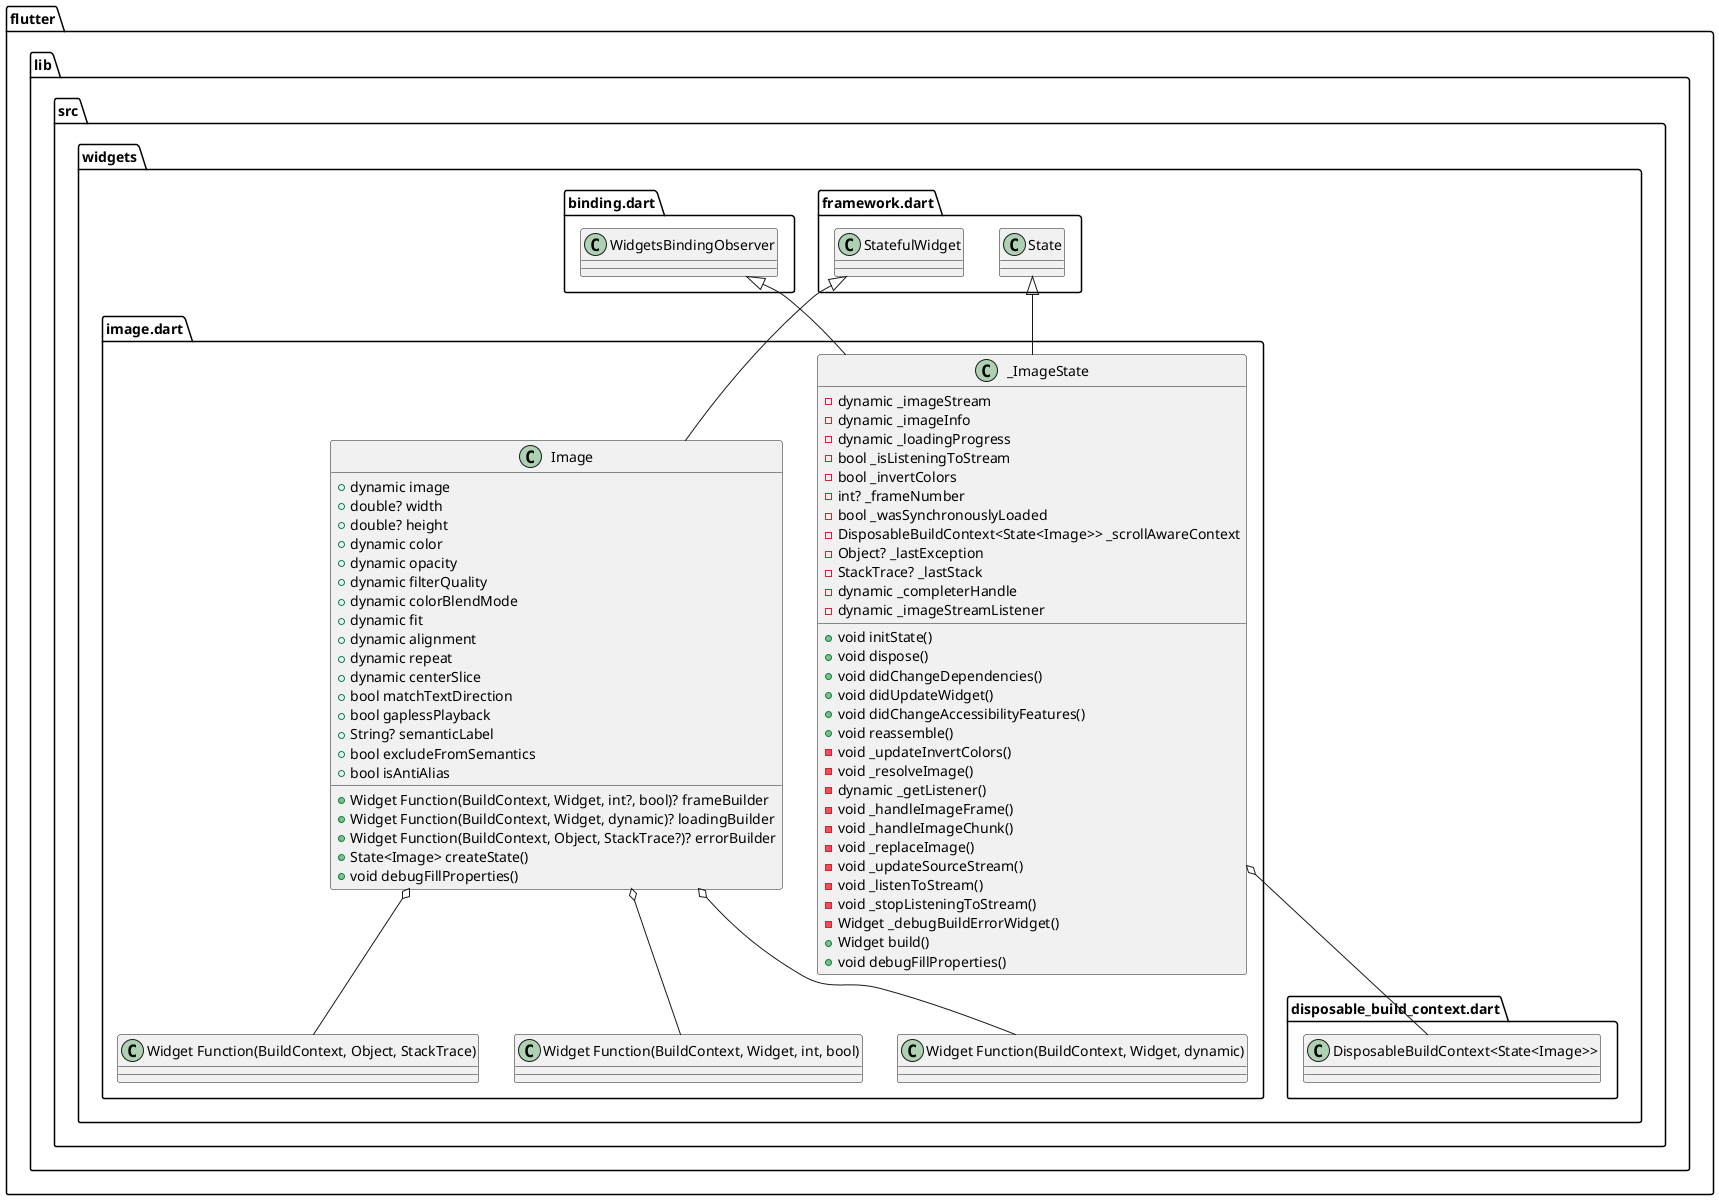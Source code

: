 @startuml
set namespaceSeparator ::

class "flutter::lib::src::widgets::image.dart::Image" {
  +dynamic image
  +Widget Function(BuildContext, Widget, int?, bool)? frameBuilder
  +Widget Function(BuildContext, Widget, dynamic)? loadingBuilder
  +Widget Function(BuildContext, Object, StackTrace?)? errorBuilder
  +double? width
  +double? height
  +dynamic color
  +dynamic opacity
  +dynamic filterQuality
  +dynamic colorBlendMode
  +dynamic fit
  +dynamic alignment
  +dynamic repeat
  +dynamic centerSlice
  +bool matchTextDirection
  +bool gaplessPlayback
  +String? semanticLabel
  +bool excludeFromSemantics
  +bool isAntiAlias
  +State<Image> createState()
  +void debugFillProperties()
}

"flutter::lib::src::widgets::image.dart::Image" o-- "flutter::lib::src::widgets::image.dart::Widget Function(BuildContext, Widget, int, bool)"
"flutter::lib::src::widgets::image.dart::Image" o-- "flutter::lib::src::widgets::image.dart::Widget Function(BuildContext, Widget, dynamic)"
"flutter::lib::src::widgets::image.dart::Image" o-- "flutter::lib::src::widgets::image.dart::Widget Function(BuildContext, Object, StackTrace)"
"flutter::lib::src::widgets::framework.dart::StatefulWidget" <|-- "flutter::lib::src::widgets::image.dart::Image"

class "flutter::lib::src::widgets::image.dart::_ImageState" {
  -dynamic _imageStream
  -dynamic _imageInfo
  -dynamic _loadingProgress
  -bool _isListeningToStream
  -bool _invertColors
  -int? _frameNumber
  -bool _wasSynchronouslyLoaded
  -DisposableBuildContext<State<Image>> _scrollAwareContext
  -Object? _lastException
  -StackTrace? _lastStack
  -dynamic _completerHandle
  -dynamic _imageStreamListener
  +void initState()
  +void dispose()
  +void didChangeDependencies()
  +void didUpdateWidget()
  +void didChangeAccessibilityFeatures()
  +void reassemble()
  -void _updateInvertColors()
  -void _resolveImage()
  -dynamic _getListener()
  -void _handleImageFrame()
  -void _handleImageChunk()
  -void _replaceImage()
  -void _updateSourceStream()
  -void _listenToStream()
  -void _stopListeningToStream()
  -Widget _debugBuildErrorWidget()
  +Widget build()
  +void debugFillProperties()
}

"flutter::lib::src::widgets::image.dart::_ImageState" o-- "flutter::lib::src::widgets::disposable_build_context.dart::DisposableBuildContext<State<Image>>"
"flutter::lib::src::widgets::framework.dart::State" <|-- "flutter::lib::src::widgets::image.dart::_ImageState"
"flutter::lib::src::widgets::binding.dart::WidgetsBindingObserver" <|-- "flutter::lib::src::widgets::image.dart::_ImageState"


@enduml